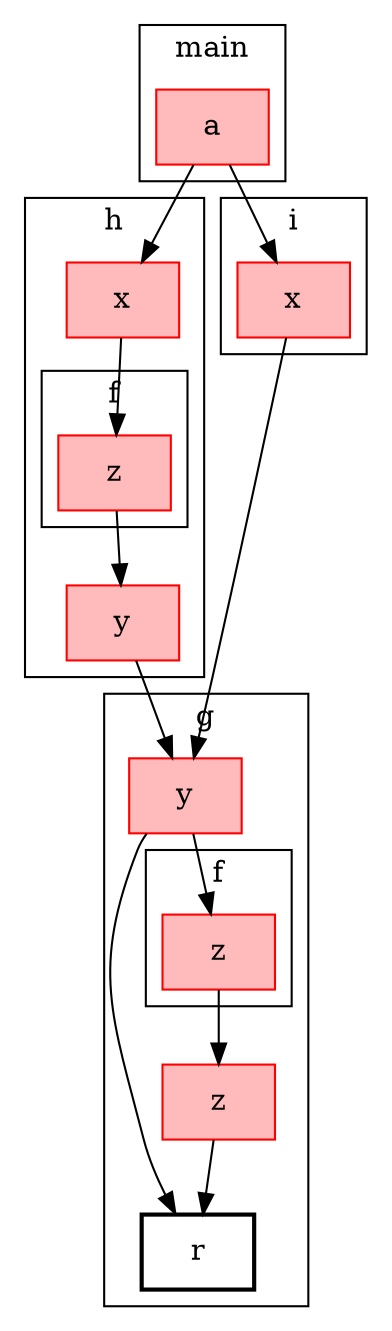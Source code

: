 digraph G {
  cp2 [label=<r>, shape=box, style="bold", ];
  cp3 [label=<y>, shape=box, fillcolor="#FFBBBB", color="#FF0000",
       style="filled", ];
  cp5 [label=<z>, shape=box, fillcolor="#FFBBBB", color="#FF0000",
       style="filled", ];
  cp7 [label=<x>, shape=box, fillcolor="#FFBBBB", color="#FF0000",
       style="filled", ];
  cp9 [label=<y>, shape=box, fillcolor="#FFBBBB", color="#FF0000",
       style="filled", ];
  cp11 [label=<z>, shape=box, fillcolor="#FFBBBB", color="#FF0000",
        style="filled", ];
  cp13 [label=<a>, shape=box, fillcolor="#FFBBBB", color="#FF0000",
        style="filled", ];
  cp15 [label=<z>, shape=box, fillcolor="#FFBBBB", color="#FF0000",
        style="filled", ];
  cp18 [label=<x>, shape=box, fillcolor="#FFBBBB", color="#FF0000",
        style="filled", ];
  
  subgraph cluster_cs_1 { label=<g>; cp5;cp3;cp2;
    subgraph cluster_cs_4 { label=<f>; cp11;
       };
     };
  subgraph cluster_cs_2 { label=<i>; cp7;
     };
  subgraph cluster_cs_3 { label=<h>; cp18;cp9;
    subgraph cluster_cs_6 { label=<f>; cp15;
       };
     };
  subgraph cluster_cs_5 { label=<main>; cp13;
     };
  
  cp3 -> cp2;
  cp3 -> cp11;
  cp5 -> cp2;
  cp7 -> cp3;
  cp9 -> cp3;
  cp11 -> cp5;
  cp13 -> cp7;
  cp13 -> cp18;
  cp15 -> cp9;
  cp18 -> cp15;
  
  }